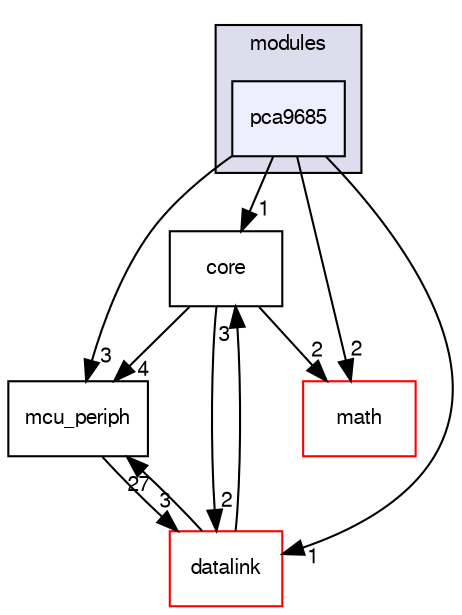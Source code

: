 digraph "sw/airborne/modules/pca9685" {
  compound=true
  node [ fontsize="10", fontname="FreeSans"];
  edge [ labelfontsize="10", labelfontname="FreeSans"];
  subgraph clusterdir_c2abcdd6ccb39c3582929c0e3f5651c2 {
    graph [ bgcolor="#ddddee", pencolor="black", label="modules" fontname="FreeSans", fontsize="10", URL="dir_c2abcdd6ccb39c3582929c0e3f5651c2.html"]
  dir_b5f3e12090c18a7b91ae0e81924e6746 [shape=box, label="pca9685", style="filled", fillcolor="#eeeeff", pencolor="black", URL="dir_b5f3e12090c18a7b91ae0e81924e6746.html"];
  }
  dir_0e703de7e76e38c62de795c957434487 [shape=box label="core" URL="dir_0e703de7e76e38c62de795c957434487.html"];
  dir_1ca43f6a116d741d80fb1d0555a2b198 [shape=box label="mcu_periph" URL="dir_1ca43f6a116d741d80fb1d0555a2b198.html"];
  dir_164c7aa663179b26059278e7f36078da [shape=box label="datalink" fillcolor="white" style="filled" color="red" URL="dir_164c7aa663179b26059278e7f36078da.html"];
  dir_29343b6f5fcd4b75a5dfbb985ff56864 [shape=box label="math" fillcolor="white" style="filled" color="red" URL="dir_29343b6f5fcd4b75a5dfbb985ff56864.html"];
  dir_0e703de7e76e38c62de795c957434487->dir_1ca43f6a116d741d80fb1d0555a2b198 [headlabel="4", labeldistance=1.5 headhref="dir_000128_000107.html"];
  dir_0e703de7e76e38c62de795c957434487->dir_164c7aa663179b26059278e7f36078da [headlabel="2", labeldistance=1.5 headhref="dir_000128_000034.html"];
  dir_0e703de7e76e38c62de795c957434487->dir_29343b6f5fcd4b75a5dfbb985ff56864 [headlabel="2", labeldistance=1.5 headhref="dir_000128_000105.html"];
  dir_1ca43f6a116d741d80fb1d0555a2b198->dir_164c7aa663179b26059278e7f36078da [headlabel="3", labeldistance=1.5 headhref="dir_000107_000034.html"];
  dir_b5f3e12090c18a7b91ae0e81924e6746->dir_0e703de7e76e38c62de795c957434487 [headlabel="1", labeldistance=1.5 headhref="dir_000183_000128.html"];
  dir_b5f3e12090c18a7b91ae0e81924e6746->dir_1ca43f6a116d741d80fb1d0555a2b198 [headlabel="3", labeldistance=1.5 headhref="dir_000183_000107.html"];
  dir_b5f3e12090c18a7b91ae0e81924e6746->dir_164c7aa663179b26059278e7f36078da [headlabel="1", labeldistance=1.5 headhref="dir_000183_000034.html"];
  dir_b5f3e12090c18a7b91ae0e81924e6746->dir_29343b6f5fcd4b75a5dfbb985ff56864 [headlabel="2", labeldistance=1.5 headhref="dir_000183_000105.html"];
  dir_164c7aa663179b26059278e7f36078da->dir_0e703de7e76e38c62de795c957434487 [headlabel="3", labeldistance=1.5 headhref="dir_000034_000128.html"];
  dir_164c7aa663179b26059278e7f36078da->dir_1ca43f6a116d741d80fb1d0555a2b198 [headlabel="27", labeldistance=1.5 headhref="dir_000034_000107.html"];
}
